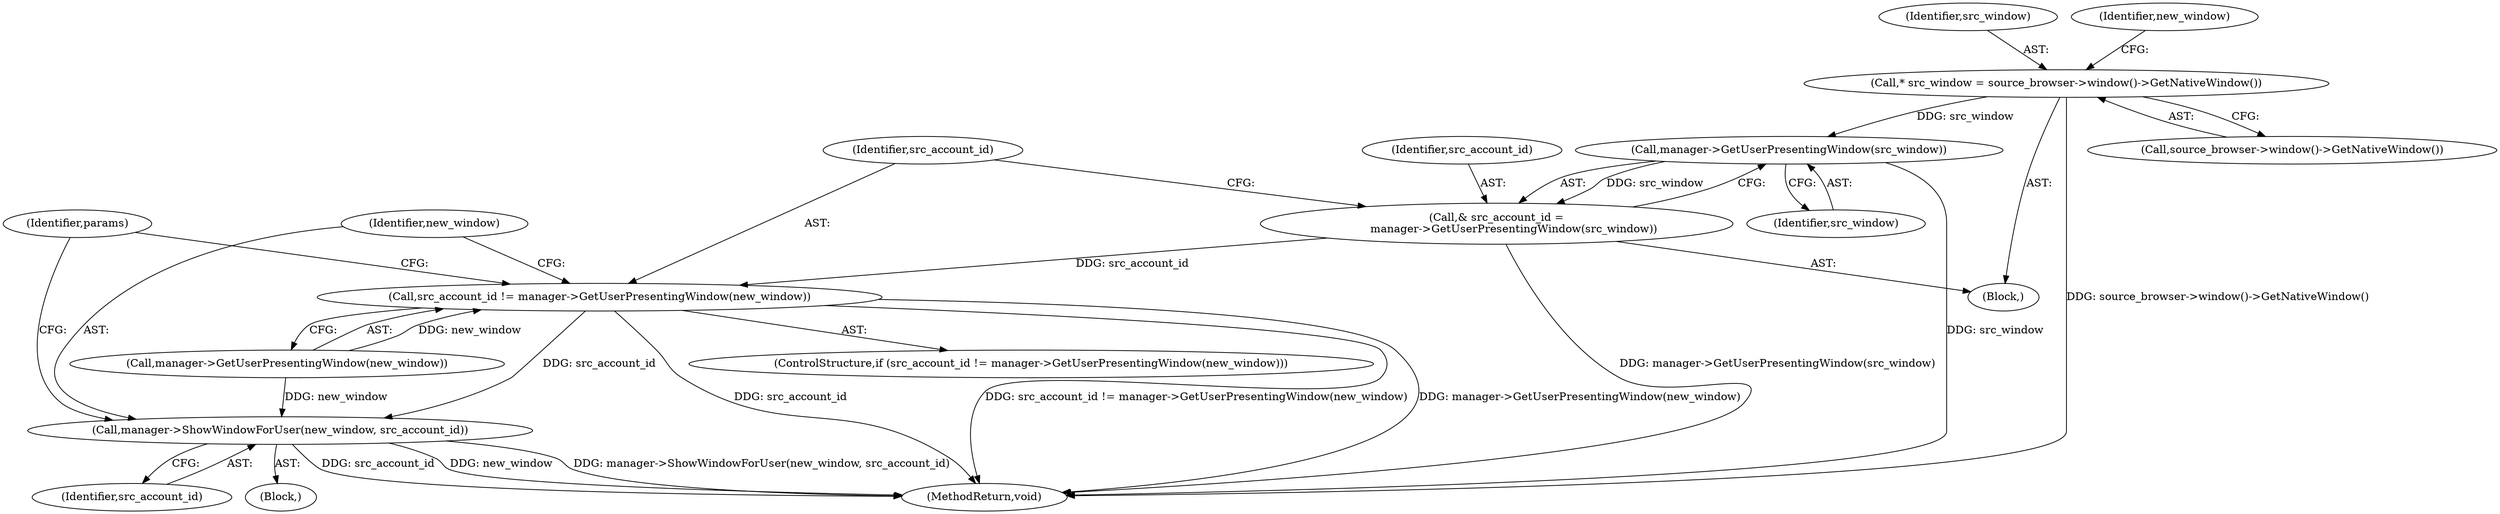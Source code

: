 digraph "0_Chrome_c552cd7b8a0862f6b3c8c6a07f98bda3721101eb_0@pointer" {
"1000235" [label="(Call,* src_window = source_browser->window()->GetNativeWindow())"];
"1000245" [label="(Call,manager->GetUserPresentingWindow(src_window))"];
"1000243" [label="(Call,& src_account_id =\n          manager->GetUserPresentingWindow(src_window))"];
"1000248" [label="(Call,src_account_id != manager->GetUserPresentingWindow(new_window))"];
"1000253" [label="(Call,manager->ShowWindowForUser(new_window, src_account_id))"];
"1000255" [label="(Identifier,src_account_id)"];
"1000248" [label="(Call,src_account_id != manager->GetUserPresentingWindow(new_window))"];
"1000259" [label="(Identifier,params)"];
"1000236" [label="(Identifier,src_window)"];
"1000243" [label="(Call,& src_account_id =\n          manager->GetUserPresentingWindow(src_window))"];
"1000250" [label="(Call,manager->GetUserPresentingWindow(new_window))"];
"1000244" [label="(Identifier,src_account_id)"];
"1000249" [label="(Identifier,src_account_id)"];
"1000247" [label="(ControlStructure,if (src_account_id != manager->GetUserPresentingWindow(new_window)))"];
"1000646" [label="(MethodReturn,void)"];
"1000233" [label="(Block,)"];
"1000254" [label="(Identifier,new_window)"];
"1000253" [label="(Call,manager->ShowWindowForUser(new_window, src_account_id))"];
"1000246" [label="(Identifier,src_window)"];
"1000235" [label="(Call,* src_window = source_browser->window()->GetNativeWindow())"];
"1000245" [label="(Call,manager->GetUserPresentingWindow(src_window))"];
"1000240" [label="(Identifier,new_window)"];
"1000237" [label="(Call,source_browser->window()->GetNativeWindow())"];
"1000252" [label="(Block,)"];
"1000235" -> "1000233"  [label="AST: "];
"1000235" -> "1000237"  [label="CFG: "];
"1000236" -> "1000235"  [label="AST: "];
"1000237" -> "1000235"  [label="AST: "];
"1000240" -> "1000235"  [label="CFG: "];
"1000235" -> "1000646"  [label="DDG: source_browser->window()->GetNativeWindow()"];
"1000235" -> "1000245"  [label="DDG: src_window"];
"1000245" -> "1000243"  [label="AST: "];
"1000245" -> "1000246"  [label="CFG: "];
"1000246" -> "1000245"  [label="AST: "];
"1000243" -> "1000245"  [label="CFG: "];
"1000245" -> "1000646"  [label="DDG: src_window"];
"1000245" -> "1000243"  [label="DDG: src_window"];
"1000243" -> "1000233"  [label="AST: "];
"1000244" -> "1000243"  [label="AST: "];
"1000249" -> "1000243"  [label="CFG: "];
"1000243" -> "1000646"  [label="DDG: manager->GetUserPresentingWindow(src_window)"];
"1000243" -> "1000248"  [label="DDG: src_account_id"];
"1000248" -> "1000247"  [label="AST: "];
"1000248" -> "1000250"  [label="CFG: "];
"1000249" -> "1000248"  [label="AST: "];
"1000250" -> "1000248"  [label="AST: "];
"1000254" -> "1000248"  [label="CFG: "];
"1000259" -> "1000248"  [label="CFG: "];
"1000248" -> "1000646"  [label="DDG: src_account_id != manager->GetUserPresentingWindow(new_window)"];
"1000248" -> "1000646"  [label="DDG: manager->GetUserPresentingWindow(new_window)"];
"1000248" -> "1000646"  [label="DDG: src_account_id"];
"1000250" -> "1000248"  [label="DDG: new_window"];
"1000248" -> "1000253"  [label="DDG: src_account_id"];
"1000253" -> "1000252"  [label="AST: "];
"1000253" -> "1000255"  [label="CFG: "];
"1000254" -> "1000253"  [label="AST: "];
"1000255" -> "1000253"  [label="AST: "];
"1000259" -> "1000253"  [label="CFG: "];
"1000253" -> "1000646"  [label="DDG: manager->ShowWindowForUser(new_window, src_account_id)"];
"1000253" -> "1000646"  [label="DDG: src_account_id"];
"1000253" -> "1000646"  [label="DDG: new_window"];
"1000250" -> "1000253"  [label="DDG: new_window"];
}
